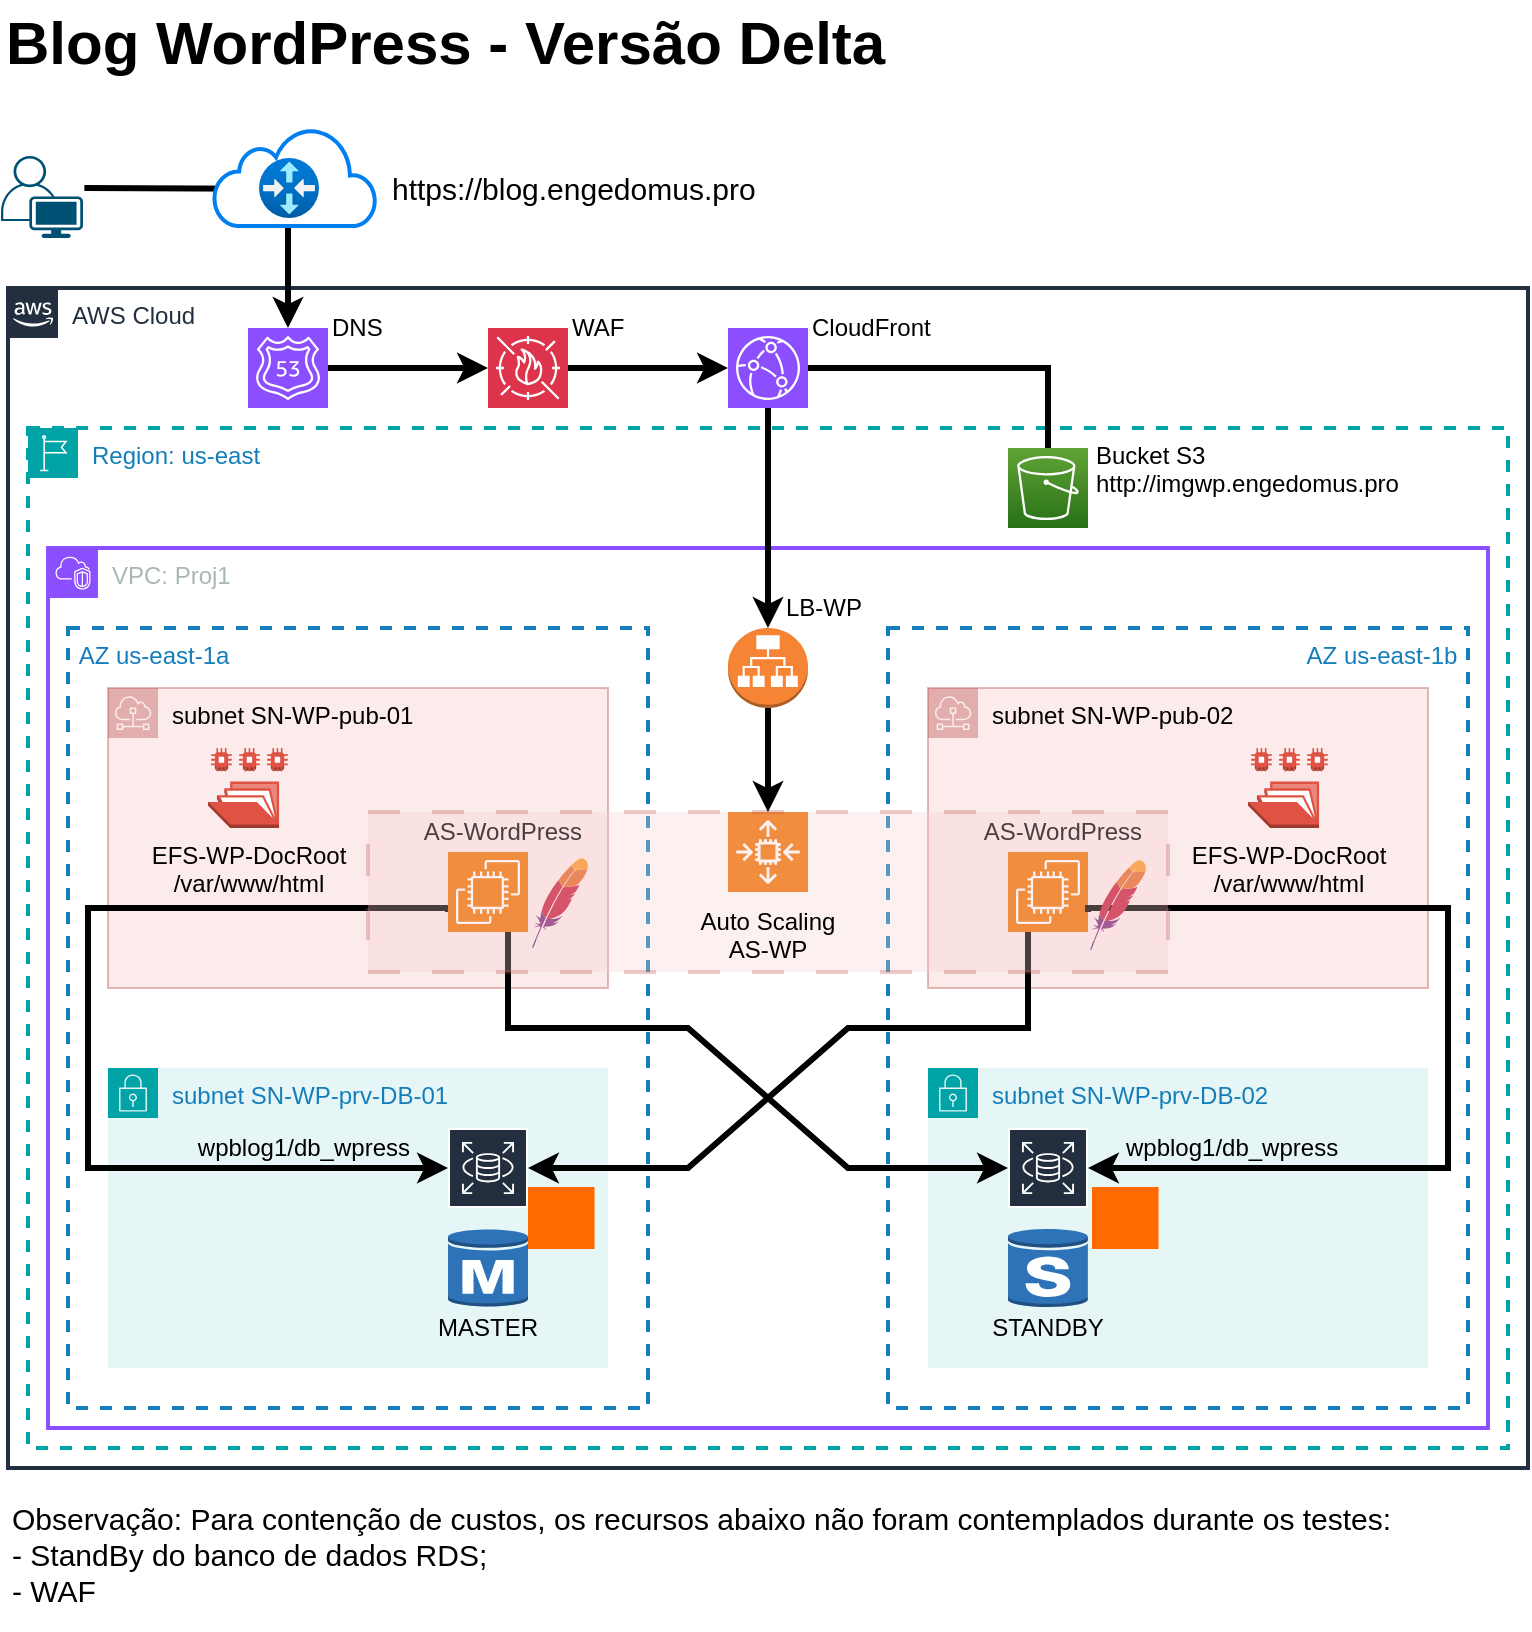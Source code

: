 <mxfile version="28.2.0">
  <diagram id="Ht1M8jgEwFfnCIfOTk4-" name="Page-1">
    <mxGraphModel dx="1426" dy="825" grid="1" gridSize="10" guides="1" tooltips="1" connect="1" arrows="1" fold="1" page="1" pageScale="1" pageWidth="827" pageHeight="1169" math="0" shadow="0">
      <root>
        <mxCell id="0" />
        <mxCell id="1" parent="0" />
        <mxCell id="jZVaUwOg5UY3L9NAnvdq-71" value="AWS Cloud" style="points=[[0,0],[0.25,0],[0.5,0],[0.75,0],[1,0],[1,0.25],[1,0.5],[1,0.75],[1,1],[0.75,1],[0.5,1],[0.25,1],[0,1],[0,0.75],[0,0.5],[0,0.25]];outlineConnect=0;gradientColor=none;html=1;whiteSpace=wrap;fontSize=12;fontStyle=0;shape=mxgraph.aws4.group;grIcon=mxgraph.aws4.group_aws_cloud_alt;strokeColor=#232F3E;fillColor=none;verticalAlign=top;align=left;spacingLeft=30;fontColor=#232F3E;dashed=0;labelBackgroundColor=none;container=1;pointerEvents=0;collapsible=0;recursiveResize=0;strokeWidth=2;" parent="1" vertex="1">
          <mxGeometry x="40" y="170" width="760" height="590" as="geometry" />
        </mxCell>
        <mxCell id="ThEpB_MVJTsAIfFqs4QM-4" value="Region: us-east" style="points=[[0,0],[0.25,0],[0.5,0],[0.75,0],[1,0],[1,0.25],[1,0.5],[1,0.75],[1,1],[0.75,1],[0.5,1],[0.25,1],[0,1],[0,0.75],[0,0.5],[0,0.25]];outlineConnect=0;gradientColor=none;html=1;whiteSpace=wrap;fontSize=12;fontStyle=0;container=1;pointerEvents=0;collapsible=0;recursiveResize=0;shape=mxgraph.aws4.group;grIcon=mxgraph.aws4.group_region;strokeColor=#00A4A6;fillColor=none;verticalAlign=top;align=left;spacingLeft=30;fontColor=#147EBA;dashed=1;strokeWidth=2;" parent="jZVaUwOg5UY3L9NAnvdq-71" vertex="1">
          <mxGeometry x="10" y="70" width="740" height="510" as="geometry" />
        </mxCell>
        <mxCell id="ThEpB_MVJTsAIfFqs4QM-5" value="VPC: Proj1" style="points=[[0,0],[0.25,0],[0.5,0],[0.75,0],[1,0],[1,0.25],[1,0.5],[1,0.75],[1,1],[0.75,1],[0.5,1],[0.25,1],[0,1],[0,0.75],[0,0.5],[0,0.25]];outlineConnect=0;gradientColor=none;html=1;whiteSpace=wrap;fontSize=12;fontStyle=0;container=1;pointerEvents=0;collapsible=0;recursiveResize=0;shape=mxgraph.aws4.group;grIcon=mxgraph.aws4.group_vpc2;strokeColor=#8C4FFF;fillColor=none;verticalAlign=top;align=left;spacingLeft=30;fontColor=#AAB7B8;dashed=0;strokeWidth=2;" parent="ThEpB_MVJTsAIfFqs4QM-4" vertex="1">
          <mxGeometry x="10" y="60" width="720" height="440" as="geometry" />
        </mxCell>
        <mxCell id="ThEpB_MVJTsAIfFqs4QM-13" value="&amp;nbsp;AZ us-east-1a" style="fillColor=none;strokeColor=#147EBA;dashed=1;verticalAlign=top;fontStyle=0;fontColor=#147EBA;whiteSpace=wrap;html=1;align=left;strokeWidth=2;" parent="ThEpB_MVJTsAIfFqs4QM-5" vertex="1">
          <mxGeometry x="10" y="40" width="290" height="390" as="geometry" />
        </mxCell>
        <mxCell id="ThEpB_MVJTsAIfFqs4QM-16" value="AZ us-east-1b&amp;nbsp;" style="fillColor=none;strokeColor=#147EBA;dashed=1;verticalAlign=top;fontStyle=0;fontColor=#147EBA;whiteSpace=wrap;html=1;align=right;strokeWidth=2;" parent="ThEpB_MVJTsAIfFqs4QM-5" vertex="1">
          <mxGeometry x="420" y="40" width="290" height="390" as="geometry" />
        </mxCell>
        <mxCell id="ThEpB_MVJTsAIfFqs4QM-31" value="subnet SN-WP-pub-01" style="sketch=0;outlineConnect=0;html=1;whiteSpace=wrap;fontSize=12;fontStyle=0;shape=mxgraph.aws4.group;grIcon=mxgraph.aws4.group_subnet;strokeColor=#b85450;fillColor=#f8cecc;verticalAlign=top;align=left;spacingLeft=30;dashed=0;opacity=40;" parent="ThEpB_MVJTsAIfFqs4QM-5" vertex="1">
          <mxGeometry x="30" y="70" width="250" height="150" as="geometry" />
        </mxCell>
        <mxCell id="ThEpB_MVJTsAIfFqs4QM-66" value="" style="outlineConnect=0;dashed=0;verticalLabelPosition=bottom;verticalAlign=top;align=center;html=1;shape=mxgraph.aws3.application_load_balancer;fillColor=#F58534;gradientColor=none;" parent="ThEpB_MVJTsAIfFqs4QM-5" vertex="1">
          <mxGeometry x="340" y="40" width="40" height="40" as="geometry" />
        </mxCell>
        <mxCell id="ThEpB_MVJTsAIfFqs4QM-80" value="LB-WP" style="text;html=1;align=left;verticalAlign=middle;whiteSpace=wrap;rounded=0;" parent="ThEpB_MVJTsAIfFqs4QM-5" vertex="1">
          <mxGeometry x="367" y="20" width="90" height="20" as="geometry" />
        </mxCell>
        <mxCell id="ThEpB_MVJTsAIfFqs4QM-85" value="EFS-WP-DocRoot&lt;div&gt;/var/www/html&lt;/div&gt;" style="outlineConnect=0;dashed=0;verticalLabelPosition=bottom;verticalAlign=top;align=center;html=1;shape=mxgraph.aws3.efs_share;fillColor=#E05243;gradientColor=none;" parent="ThEpB_MVJTsAIfFqs4QM-5" vertex="1">
          <mxGeometry x="80" y="100" width="40" height="40" as="geometry" />
        </mxCell>
        <mxCell id="jKI3WwK4Idhjn3GP2k6v-1" value="subnet SN-WP-prv-DB-01" style="points=[[0,0],[0.25,0],[0.5,0],[0.75,0],[1,0],[1,0.25],[1,0.5],[1,0.75],[1,1],[0.75,1],[0.5,1],[0.25,1],[0,1],[0,0.75],[0,0.5],[0,0.25]];outlineConnect=0;gradientColor=none;html=1;whiteSpace=wrap;fontSize=12;fontStyle=0;container=1;pointerEvents=0;collapsible=0;recursiveResize=0;shape=mxgraph.aws4.group;grIcon=mxgraph.aws4.group_security_group;grStroke=0;strokeColor=#00A4A6;fillColor=#E6F6F7;verticalAlign=top;align=left;spacingLeft=30;fontColor=#147EBA;dashed=0;" parent="ThEpB_MVJTsAIfFqs4QM-5" vertex="1">
          <mxGeometry x="30" y="260" width="250" height="150" as="geometry" />
        </mxCell>
        <mxCell id="jKI3WwK4Idhjn3GP2k6v-10" value="" style="outlineConnect=0;dashed=0;verticalLabelPosition=bottom;verticalAlign=top;align=center;html=1;shape=mxgraph.aws3.rds_db_instance;fillColor=#2E73B8;gradientColor=none;" parent="jKI3WwK4Idhjn3GP2k6v-1" vertex="1">
          <mxGeometry x="170" y="80" width="40" height="40" as="geometry" />
        </mxCell>
        <mxCell id="UduSSKREU1XTI-g5UzgO-1" value="MASTER" style="text;html=1;align=center;verticalAlign=middle;whiteSpace=wrap;rounded=0;" parent="jKI3WwK4Idhjn3GP2k6v-1" vertex="1">
          <mxGeometry x="150" y="120" width="80" height="20" as="geometry" />
        </mxCell>
        <mxCell id="UduSSKREU1XTI-g5UzgO-3" value="wpblog1/db_wpress" style="text;html=1;align=right;verticalAlign=middle;whiteSpace=wrap;rounded=0;" parent="jKI3WwK4Idhjn3GP2k6v-1" vertex="1">
          <mxGeometry x="43" y="30" width="110" height="20" as="geometry" />
        </mxCell>
        <mxCell id="jKI3WwK4Idhjn3GP2k6v-9" value="" style="sketch=0;outlineConnect=0;fontColor=#232F3E;gradientColor=none;strokeColor=#ffffff;fillColor=#232F3E;dashed=0;verticalLabelPosition=middle;verticalAlign=bottom;align=center;html=1;whiteSpace=wrap;fontSize=10;fontStyle=1;spacing=3;shape=mxgraph.aws4.productIcon;prIcon=mxgraph.aws4.rds;" parent="ThEpB_MVJTsAIfFqs4QM-5" vertex="1">
          <mxGeometry x="200" y="290" width="40" height="40" as="geometry" />
        </mxCell>
        <mxCell id="jKI3WwK4Idhjn3GP2k6v-15" style="edgeStyle=orthogonalEdgeStyle;rounded=0;orthogonalLoop=1;jettySize=auto;html=1;exitX=0;exitY=0.75;exitDx=0;exitDy=0;exitPerimeter=0;strokeWidth=3;" parent="ThEpB_MVJTsAIfFqs4QM-5" source="ThEpB_MVJTsAIfFqs4QM-72" target="jKI3WwK4Idhjn3GP2k6v-9" edge="1">
          <mxGeometry relative="1" as="geometry">
            <Array as="points">
              <mxPoint x="200" y="180" />
              <mxPoint x="20" y="180" />
              <mxPoint x="20" y="310" />
            </Array>
          </mxGeometry>
        </mxCell>
        <mxCell id="jKI3WwK4Idhjn3GP2k6v-16" value="subnet SN-WP-prv-DB-02" style="points=[[0,0],[0.25,0],[0.5,0],[0.75,0],[1,0],[1,0.25],[1,0.5],[1,0.75],[1,1],[0.75,1],[0.5,1],[0.25,1],[0,1],[0,0.75],[0,0.5],[0,0.25]];outlineConnect=0;gradientColor=none;html=1;whiteSpace=wrap;fontSize=12;fontStyle=0;container=1;pointerEvents=0;collapsible=0;recursiveResize=0;shape=mxgraph.aws4.group;grIcon=mxgraph.aws4.group_security_group;grStroke=0;strokeColor=#00A4A6;fillColor=#E6F6F7;verticalAlign=top;align=left;spacingLeft=30;fontColor=#147EBA;dashed=0;" parent="ThEpB_MVJTsAIfFqs4QM-5" vertex="1">
          <mxGeometry x="440" y="260" width="250" height="150" as="geometry" />
        </mxCell>
        <mxCell id="jKI3WwK4Idhjn3GP2k6v-19" value="" style="sketch=0;outlineConnect=0;fontColor=#232F3E;gradientColor=none;strokeColor=#ffffff;fillColor=#232F3E;dashed=0;verticalLabelPosition=middle;verticalAlign=bottom;align=center;html=1;whiteSpace=wrap;fontSize=10;fontStyle=1;spacing=3;shape=mxgraph.aws4.productIcon;prIcon=mxgraph.aws4.rds;" parent="jKI3WwK4Idhjn3GP2k6v-16" vertex="1">
          <mxGeometry x="40" y="30" width="40" height="40" as="geometry" />
        </mxCell>
        <mxCell id="UduSSKREU1XTI-g5UzgO-2" value="STANDBY" style="text;html=1;align=center;verticalAlign=middle;whiteSpace=wrap;rounded=0;" parent="jKI3WwK4Idhjn3GP2k6v-16" vertex="1">
          <mxGeometry x="20" y="120" width="80" height="20" as="geometry" />
        </mxCell>
        <mxCell id="UduSSKREU1XTI-g5UzgO-4" value="wpblog1/db_wpress" style="text;html=1;align=left;verticalAlign=middle;whiteSpace=wrap;rounded=0;" parent="jKI3WwK4Idhjn3GP2k6v-16" vertex="1">
          <mxGeometry x="97" y="30" width="110" height="20" as="geometry" />
        </mxCell>
        <mxCell id="ZNqp2Z9vG-zBx52hR--3-6" value="" style="points=[];aspect=fixed;html=1;align=center;shadow=0;dashed=0;fillColor=#FF6A00;strokeColor=none;shape=mxgraph.alibaba_cloud.mysql;" parent="jKI3WwK4Idhjn3GP2k6v-16" vertex="1">
          <mxGeometry x="82" y="59.5" width="33.27" height="31" as="geometry" />
        </mxCell>
        <mxCell id="jKI3WwK4Idhjn3GP2k6v-25" value="" style="endArrow=none;html=1;rounded=0;entryX=0.75;entryY=1;entryDx=0;entryDy=0;entryPerimeter=0;startArrow=classic;startFill=1;strokeWidth=3;" parent="ThEpB_MVJTsAIfFqs4QM-5" source="jKI3WwK4Idhjn3GP2k6v-19" target="ThEpB_MVJTsAIfFqs4QM-72" edge="1">
          <mxGeometry width="50" height="50" relative="1" as="geometry">
            <mxPoint x="460" y="610" as="sourcePoint" />
            <mxPoint x="230" y="500" as="targetPoint" />
            <Array as="points">
              <mxPoint x="400" y="310" />
              <mxPoint x="320" y="240" />
              <mxPoint x="230" y="240" />
            </Array>
          </mxGeometry>
        </mxCell>
        <mxCell id="lvW7LjX7hmLQx3Dtus6A-1" value="subnet SN-WP-pub-02" style="sketch=0;outlineConnect=0;html=1;whiteSpace=wrap;fontSize=12;fontStyle=0;shape=mxgraph.aws4.group;grIcon=mxgraph.aws4.group_subnet;strokeColor=#b85450;fillColor=#f8cecc;verticalAlign=top;align=left;spacingLeft=30;dashed=0;opacity=40;" parent="ThEpB_MVJTsAIfFqs4QM-5" vertex="1">
          <mxGeometry x="440" y="70" width="250" height="150" as="geometry" />
        </mxCell>
        <mxCell id="jKI3WwK4Idhjn3GP2k6v-20" value="" style="outlineConnect=0;dashed=0;verticalLabelPosition=bottom;verticalAlign=top;align=center;html=1;shape=mxgraph.aws3.rds_db_instance_standby_multi_az;fillColor=#2E73B8;gradientColor=none;" parent="ThEpB_MVJTsAIfFqs4QM-5" vertex="1">
          <mxGeometry x="480" y="340" width="40" height="40" as="geometry" />
        </mxCell>
        <mxCell id="lvW7LjX7hmLQx3Dtus6A-3" value="EFS-WP-DocRoot&lt;div&gt;/var/www/html&lt;/div&gt;" style="outlineConnect=0;dashed=0;verticalLabelPosition=bottom;verticalAlign=top;align=center;html=1;shape=mxgraph.aws3.efs_share;fillColor=#E05243;gradientColor=none;" parent="ThEpB_MVJTsAIfFqs4QM-5" vertex="1">
          <mxGeometry x="600" y="100" width="40" height="40" as="geometry" />
        </mxCell>
        <mxCell id="ThEpB_MVJTsAIfFqs4QM-72" value="" style="sketch=0;points=[[0,0,0],[0.25,0,0],[0.5,0,0],[0.75,0,0],[1,0,0],[0,1,0],[0.25,1,0],[0.5,1,0],[0.75,1,0],[1,1,0],[0,0.25,0],[0,0.5,0],[0,0.75,0],[1,0.25,0],[1,0.5,0],[1,0.75,0]];outlineConnect=0;fontColor=#232F3E;fillColor=#ED7100;strokeColor=#ffffff;dashed=0;verticalLabelPosition=bottom;verticalAlign=top;align=center;html=1;fontSize=12;fontStyle=0;aspect=fixed;shape=mxgraph.aws4.resourceIcon;resIcon=mxgraph.aws4.ec2;movable=0;resizable=0;rotatable=0;deletable=0;editable=0;locked=1;connectable=0;" parent="ThEpB_MVJTsAIfFqs4QM-5" vertex="1">
          <mxGeometry x="200" y="152" width="40" height="40" as="geometry" />
        </mxCell>
        <mxCell id="ThEpB_MVJTsAIfFqs4QM-73" value="" style="sketch=0;points=[[0,0,0],[0.25,0,0],[0.5,0,0],[0.75,0,0],[1,0,0],[0,1,0],[0.25,1,0],[0.5,1,0],[0.75,1,0],[1,1,0],[0,0.25,0],[0,0.5,0],[0,0.75,0],[1,0.25,0],[1,0.5,0],[1,0.75,0]];outlineConnect=0;fontColor=#232F3E;fillColor=#ED7100;strokeColor=#ffffff;dashed=0;verticalLabelPosition=bottom;verticalAlign=top;align=center;html=1;fontSize=12;fontStyle=0;aspect=fixed;shape=mxgraph.aws4.resourceIcon;resIcon=mxgraph.aws4.ec2;movable=0;resizable=0;rotatable=0;deletable=0;editable=0;locked=1;connectable=0;" parent="ThEpB_MVJTsAIfFqs4QM-5" vertex="1">
          <mxGeometry x="480" y="152" width="40" height="40" as="geometry" />
        </mxCell>
        <mxCell id="jKI3WwK4Idhjn3GP2k6v-12" value="AS-WordPress" style="text;html=1;align=center;verticalAlign=middle;whiteSpace=wrap;rounded=0;movable=1;resizable=1;rotatable=1;deletable=1;editable=1;locked=0;connectable=1;" parent="ThEpB_MVJTsAIfFqs4QM-5" vertex="1">
          <mxGeometry x="185" y="132" width="85" height="20" as="geometry" />
        </mxCell>
        <mxCell id="jKI3WwK4Idhjn3GP2k6v-14" value="AS-WordPress" style="text;html=1;align=center;verticalAlign=middle;whiteSpace=wrap;rounded=0;movable=1;resizable=1;rotatable=1;deletable=1;editable=1;locked=0;connectable=1;" parent="ThEpB_MVJTsAIfFqs4QM-5" vertex="1">
          <mxGeometry x="465" y="132" width="85" height="20" as="geometry" />
        </mxCell>
        <mxCell id="5d61ycFWgXbUVlk9KfM8-1" value="Observação: Para contenção de custos, os recursos abaixo não foram contemplados durante os testes:&lt;div&gt;- StandBy do banco de dados RDS;&lt;/div&gt;&lt;div&gt;- WAF&lt;/div&gt;" style="text;html=1;align=left;verticalAlign=top;whiteSpace=wrap;rounded=0;fontSize=15;" parent="ThEpB_MVJTsAIfFqs4QM-5" vertex="1">
          <mxGeometry x="-20" y="470" width="700" height="71" as="geometry" />
        </mxCell>
        <mxCell id="ZNqp2Z9vG-zBx52hR--3-2" value="" style="dashed=0;outlineConnect=0;html=1;align=center;labelPosition=center;verticalLabelPosition=bottom;verticalAlign=top;shape=mxgraph.weblogos.apache" parent="ThEpB_MVJTsAIfFqs4QM-5" vertex="1">
          <mxGeometry x="242" y="155" width="28" height="45" as="geometry" />
        </mxCell>
        <mxCell id="jKI3WwK4Idhjn3GP2k6v-21" style="edgeStyle=orthogonalEdgeStyle;rounded=0;orthogonalLoop=1;jettySize=auto;html=1;exitX=1;exitY=0.75;exitDx=0;exitDy=0;exitPerimeter=0;strokeWidth=3;" parent="ThEpB_MVJTsAIfFqs4QM-5" source="ThEpB_MVJTsAIfFqs4QM-73" target="jKI3WwK4Idhjn3GP2k6v-19" edge="1">
          <mxGeometry relative="1" as="geometry">
            <Array as="points">
              <mxPoint x="520" y="180" />
              <mxPoint x="700" y="180" />
              <mxPoint x="700" y="310" />
            </Array>
          </mxGeometry>
        </mxCell>
        <mxCell id="jKI3WwK4Idhjn3GP2k6v-29" value="" style="endArrow=none;html=1;rounded=0;startArrow=classic;startFill=1;entryX=0.25;entryY=1;entryDx=0;entryDy=0;entryPerimeter=0;strokeWidth=3;" parent="ThEpB_MVJTsAIfFqs4QM-5" source="jKI3WwK4Idhjn3GP2k6v-9" target="ThEpB_MVJTsAIfFqs4QM-73" edge="1">
          <mxGeometry width="50" height="50" relative="1" as="geometry">
            <mxPoint x="460" y="610" as="sourcePoint" />
            <mxPoint x="510" y="560" as="targetPoint" />
            <Array as="points">
              <mxPoint x="320" y="310" />
              <mxPoint x="400" y="240" />
              <mxPoint x="490" y="240" />
            </Array>
          </mxGeometry>
        </mxCell>
        <mxCell id="ZNqp2Z9vG-zBx52hR--3-3" value="" style="dashed=0;outlineConnect=0;html=1;align=center;labelPosition=center;verticalLabelPosition=bottom;verticalAlign=top;shape=mxgraph.weblogos.apache" parent="ThEpB_MVJTsAIfFqs4QM-5" vertex="1">
          <mxGeometry x="521" y="156" width="28" height="45" as="geometry" />
        </mxCell>
        <mxCell id="ZNqp2Z9vG-zBx52hR--3-5" value="" style="points=[];aspect=fixed;html=1;align=center;shadow=0;dashed=0;fillColor=#FF6A00;strokeColor=none;shape=mxgraph.alibaba_cloud.mysql;" parent="ThEpB_MVJTsAIfFqs4QM-5" vertex="1">
          <mxGeometry x="240" y="319.5" width="33.27" height="31" as="geometry" />
        </mxCell>
        <mxCell id="DXfn6U0MYWHMtObonwB6-4" value="" style="group" vertex="1" connectable="0" parent="ThEpB_MVJTsAIfFqs4QM-5">
          <mxGeometry x="160" y="132" width="400" height="80" as="geometry" />
        </mxCell>
        <mxCell id="DXfn6U0MYWHMtObonwB6-1" value="" style="sketch=0;points=[[0,0,0],[0.25,0,0],[0.5,0,0],[0.75,0,0],[1,0,0],[0,1,0],[0.25,1,0],[0.5,1,0],[0.75,1,0],[1,1,0],[0,0.25,0],[0,0.5,0],[0,0.75,0],[1,0.25,0],[1,0.5,0],[1,0.75,0]];outlineConnect=0;fontColor=#232F3E;fillColor=#ED7100;strokeColor=#ffffff;dashed=0;verticalLabelPosition=bottom;verticalAlign=top;align=center;html=1;fontSize=12;fontStyle=0;aspect=fixed;shape=mxgraph.aws4.resourceIcon;resIcon=mxgraph.aws4.auto_scaling2;" vertex="1" parent="DXfn6U0MYWHMtObonwB6-4">
          <mxGeometry x="180" width="40" height="40" as="geometry" />
        </mxCell>
        <mxCell id="DXfn6U0MYWHMtObonwB6-3" value="&lt;div&gt;&lt;font style=&quot;color: rgb(0, 0, 0);&quot;&gt;&lt;br&gt;&lt;/font&gt;&lt;/div&gt;&lt;div&gt;&lt;font style=&quot;color: rgb(0, 0, 0);&quot;&gt;&lt;br&gt;&lt;/font&gt;&lt;/div&gt;&lt;div&gt;&lt;font style=&quot;color: rgb(0, 0, 0);&quot;&gt;&lt;br&gt;&lt;/font&gt;&lt;/div&gt;&lt;div&gt;&lt;font style=&quot;color: rgb(0, 0, 0);&quot;&gt;Auto Scaling&lt;/font&gt;&lt;/div&gt;&lt;font style=&quot;color: rgb(0, 0, 0);&quot;&gt;AS-WP&lt;/font&gt;" style="whiteSpace=wrap;html=1;fillColor=#f8cecc;strokeColor=#b85450;opacity=30;dashed=1;dashPattern=8 8;strokeWidth=2;" vertex="1" parent="DXfn6U0MYWHMtObonwB6-4">
          <mxGeometry width="400" height="80" as="geometry" />
        </mxCell>
        <mxCell id="lvW7LjX7hmLQx3Dtus6A-4" style="edgeStyle=orthogonalEdgeStyle;rounded=0;orthogonalLoop=1;jettySize=auto;html=1;exitX=0.5;exitY=1;exitDx=0;exitDy=0;exitPerimeter=0;strokeWidth=3;entryX=0.5;entryY=0;entryDx=0;entryDy=0;" parent="ThEpB_MVJTsAIfFqs4QM-5" source="ThEpB_MVJTsAIfFqs4QM-66" target="DXfn6U0MYWHMtObonwB6-3" edge="1">
          <mxGeometry relative="1" as="geometry" />
        </mxCell>
        <mxCell id="ThEpB_MVJTsAIfFqs4QM-18" style="edgeStyle=none;rounded=0;orthogonalLoop=1;jettySize=auto;html=1;exitX=0.5;exitY=0;exitDx=0;exitDy=0;" parent="ThEpB_MVJTsAIfFqs4QM-4" source="ThEpB_MVJTsAIfFqs4QM-5" target="ThEpB_MVJTsAIfFqs4QM-5" edge="1">
          <mxGeometry relative="1" as="geometry" />
        </mxCell>
        <mxCell id="jZVaUwOg5UY3L9NAnvdq-73" value="" style="outlineConnect=0;fontColor=#232F3E;gradientColor=#60A337;gradientDirection=north;fillColor=#277116;strokeColor=#ffffff;dashed=0;verticalLabelPosition=bottom;verticalAlign=top;align=center;html=1;fontSize=12;fontStyle=0;aspect=fixed;shape=mxgraph.aws4.resourceIcon;resIcon=mxgraph.aws4.s3;labelBackgroundColor=none;" parent="ThEpB_MVJTsAIfFqs4QM-4" vertex="1">
          <mxGeometry x="490" y="10" width="40" height="40" as="geometry" />
        </mxCell>
        <mxCell id="ThEpB_MVJTsAIfFqs4QM-63" value="&lt;font&gt;Bucket S3&lt;/font&gt;&lt;div&gt;&lt;font&gt;http://imgwp.engedomus.pro&lt;/font&gt;&lt;br&gt;&lt;/div&gt;" style="text;html=1;align=left;verticalAlign=top;whiteSpace=wrap;rounded=0;fontFamily=Helvetica;" parent="ThEpB_MVJTsAIfFqs4QM-4" vertex="1">
          <mxGeometry x="532" width="128" height="38" as="geometry" />
        </mxCell>
        <mxCell id="ThEpB_MVJTsAIfFqs4QM-20" value="" style="sketch=0;points=[[0,0,0],[0.25,0,0],[0.5,0,0],[0.75,0,0],[1,0,0],[0,1,0],[0.25,1,0],[0.5,1,0],[0.75,1,0],[1,1,0],[0,0.25,0],[0,0.5,0],[0,0.75,0],[1,0.25,0],[1,0.5,0],[1,0.75,0]];outlineConnect=0;fontColor=#232F3E;fillColor=#8C4FFF;strokeColor=#ffffff;dashed=0;verticalLabelPosition=bottom;verticalAlign=top;align=center;html=1;fontSize=12;fontStyle=0;aspect=fixed;shape=mxgraph.aws4.resourceIcon;resIcon=mxgraph.aws4.route_53;" parent="jZVaUwOg5UY3L9NAnvdq-71" vertex="1">
          <mxGeometry x="120" y="20" width="40" height="40" as="geometry" />
        </mxCell>
        <mxCell id="ThEpB_MVJTsAIfFqs4QM-22" value="" style="sketch=0;points=[[0,0,0],[0.25,0,0],[0.5,0,0],[0.75,0,0],[1,0,0],[0,1,0],[0.25,1,0],[0.5,1,0],[0.75,1,0],[1,1,0],[0,0.25,0],[0,0.5,0],[0,0.75,0],[1,0.25,0],[1,0.5,0],[1,0.75,0]];outlineConnect=0;fontColor=#232F3E;fillColor=#8C4FFF;strokeColor=#ffffff;dashed=0;verticalLabelPosition=bottom;verticalAlign=top;align=center;html=1;fontSize=12;fontStyle=0;aspect=fixed;shape=mxgraph.aws4.resourceIcon;resIcon=mxgraph.aws4.cloudfront;" parent="jZVaUwOg5UY3L9NAnvdq-71" vertex="1">
          <mxGeometry x="360" y="20" width="40" height="40" as="geometry" />
        </mxCell>
        <mxCell id="ThEpB_MVJTsAIfFqs4QM-28" value="" style="endArrow=none;html=1;rounded=0;exitX=1;exitY=0.5;exitDx=0;exitDy=0;exitPerimeter=0;strokeWidth=3;" parent="jZVaUwOg5UY3L9NAnvdq-71" source="ThEpB_MVJTsAIfFqs4QM-22" target="jZVaUwOg5UY3L9NAnvdq-73" edge="1">
          <mxGeometry width="50" height="50" relative="1" as="geometry">
            <mxPoint x="350" y="180" as="sourcePoint" />
            <mxPoint x="400" y="130" as="targetPoint" />
            <Array as="points">
              <mxPoint x="520" y="40" />
            </Array>
          </mxGeometry>
        </mxCell>
        <mxCell id="ThEpB_MVJTsAIfFqs4QM-35" value="" style="endArrow=classic;html=1;rounded=0;exitX=0.5;exitY=1;exitDx=0;exitDy=0;exitPerimeter=0;entryX=0.5;entryY=0;entryDx=0;entryDy=0;entryPerimeter=0;strokeWidth=3;" parent="jZVaUwOg5UY3L9NAnvdq-71" source="ThEpB_MVJTsAIfFqs4QM-22" target="ThEpB_MVJTsAIfFqs4QM-66" edge="1">
          <mxGeometry width="50" height="50" relative="1" as="geometry">
            <mxPoint x="350" y="270" as="sourcePoint" />
            <mxPoint x="260" y="270" as="targetPoint" />
            <Array as="points" />
          </mxGeometry>
        </mxCell>
        <mxCell id="ThEpB_MVJTsAIfFqs4QM-41" value="CloudFront" style="text;html=1;align=left;verticalAlign=middle;whiteSpace=wrap;rounded=0;" parent="jZVaUwOg5UY3L9NAnvdq-71" vertex="1">
          <mxGeometry x="400" y="10" width="110" height="20" as="geometry" />
        </mxCell>
        <mxCell id="ThEpB_MVJTsAIfFqs4QM-64" value="DNS" style="text;html=1;align=left;verticalAlign=middle;whiteSpace=wrap;rounded=0;" parent="jZVaUwOg5UY3L9NAnvdq-71" vertex="1">
          <mxGeometry x="160" y="10" width="60" height="20" as="geometry" />
        </mxCell>
        <mxCell id="jKI3WwK4Idhjn3GP2k6v-2" value="" style="sketch=0;points=[[0,0,0],[0.25,0,0],[0.5,0,0],[0.75,0,0],[1,0,0],[0,1,0],[0.25,1,0],[0.5,1,0],[0.75,1,0],[1,1,0],[0,0.25,0],[0,0.5,0],[0,0.75,0],[1,0.25,0],[1,0.5,0],[1,0.75,0]];outlineConnect=0;fontColor=#232F3E;fillColor=#DD344C;strokeColor=#ffffff;dashed=0;verticalLabelPosition=bottom;verticalAlign=top;align=center;html=1;fontSize=12;fontStyle=0;aspect=fixed;shape=mxgraph.aws4.resourceIcon;resIcon=mxgraph.aws4.waf;" parent="jZVaUwOg5UY3L9NAnvdq-71" vertex="1">
          <mxGeometry x="240" y="20" width="40" height="40" as="geometry" />
        </mxCell>
        <mxCell id="jKI3WwK4Idhjn3GP2k6v-3" value="WAF" style="text;html=1;align=left;verticalAlign=middle;whiteSpace=wrap;rounded=0;" parent="jZVaUwOg5UY3L9NAnvdq-71" vertex="1">
          <mxGeometry x="280" y="10" width="60" height="20" as="geometry" />
        </mxCell>
        <mxCell id="jKI3WwK4Idhjn3GP2k6v-4" style="edgeStyle=orthogonalEdgeStyle;rounded=0;orthogonalLoop=1;jettySize=auto;html=1;exitX=1;exitY=0.5;exitDx=0;exitDy=0;exitPerimeter=0;entryX=0;entryY=0.5;entryDx=0;entryDy=0;entryPerimeter=0;strokeWidth=3;" parent="jZVaUwOg5UY3L9NAnvdq-71" source="ThEpB_MVJTsAIfFqs4QM-20" target="jKI3WwK4Idhjn3GP2k6v-2" edge="1">
          <mxGeometry relative="1" as="geometry" />
        </mxCell>
        <mxCell id="jKI3WwK4Idhjn3GP2k6v-5" style="edgeStyle=orthogonalEdgeStyle;rounded=0;orthogonalLoop=1;jettySize=auto;html=1;exitX=1;exitY=0.5;exitDx=0;exitDy=0;exitPerimeter=0;entryX=0;entryY=0.5;entryDx=0;entryDy=0;entryPerimeter=0;strokeWidth=3;" parent="jZVaUwOg5UY3L9NAnvdq-71" source="jKI3WwK4Idhjn3GP2k6v-2" target="ThEpB_MVJTsAIfFqs4QM-22" edge="1">
          <mxGeometry relative="1" as="geometry" />
        </mxCell>
        <mxCell id="-QjtrjUzRDEMRZ5MF8oH-47" value="Blog WordPress - Versão Delta" style="text;html=1;resizable=0;points=[];autosize=1;align=left;verticalAlign=top;spacingTop=-4;fontSize=30;fontStyle=1;labelBackgroundColor=none;" parent="1" vertex="1">
          <mxGeometry x="36.5" y="26.5" width="440" height="40" as="geometry" />
        </mxCell>
        <mxCell id="ThEpB_MVJTsAIfFqs4QM-27" style="edgeStyle=orthogonalEdgeStyle;rounded=0;orthogonalLoop=1;jettySize=auto;html=1;entryX=0.5;entryY=0;entryDx=0;entryDy=0;entryPerimeter=0;strokeWidth=3;" parent="1" target="ThEpB_MVJTsAIfFqs4QM-20" edge="1">
          <mxGeometry relative="1" as="geometry">
            <mxPoint x="78.182" y="120" as="sourcePoint" />
          </mxGeometry>
        </mxCell>
        <mxCell id="ThEpB_MVJTsAIfFqs4QM-17" value="" style="html=1;verticalLabelPosition=bottom;align=center;labelBackgroundColor=#ffffff;verticalAlign=top;strokeWidth=2;strokeColor=#0080F0;shadow=0;dashed=0;shape=mxgraph.ios7.icons.cloud;" parent="1" vertex="1">
          <mxGeometry x="143" y="90" width="81" height="49" as="geometry" />
        </mxCell>
        <mxCell id="jKI3WwK4Idhjn3GP2k6v-7" value="" style="image;aspect=fixed;html=1;points=[];align=center;fontSize=12;image=img/lib/azure2/networking/Virtual_Router.svg;" parent="1" vertex="1">
          <mxGeometry x="165.5" y="105" width="30" height="30" as="geometry" />
        </mxCell>
        <mxCell id="jKI3WwK4Idhjn3GP2k6v-8" value="" style="points=[[0.35,0,0],[0.98,0.51,0],[1,0.71,0],[0.67,1,0],[0,0.795,0],[0,0.65,0]];verticalLabelPosition=bottom;sketch=0;html=1;verticalAlign=top;aspect=fixed;align=center;pointerEvents=1;shape=mxgraph.cisco19.user;fillColor=#005073;strokeColor=none;" parent="1" vertex="1">
          <mxGeometry x="36.5" y="104" width="41" height="41" as="geometry" />
        </mxCell>
        <mxCell id="ZNqp2Z9vG-zBx52hR--3-1" value="https://blog.engedomus.pro" style="text;html=1;align=left;verticalAlign=middle;whiteSpace=wrap;rounded=0;fontSize=15;" parent="1" vertex="1">
          <mxGeometry x="230" y="110" width="200" height="20" as="geometry" />
        </mxCell>
      </root>
    </mxGraphModel>
  </diagram>
</mxfile>
